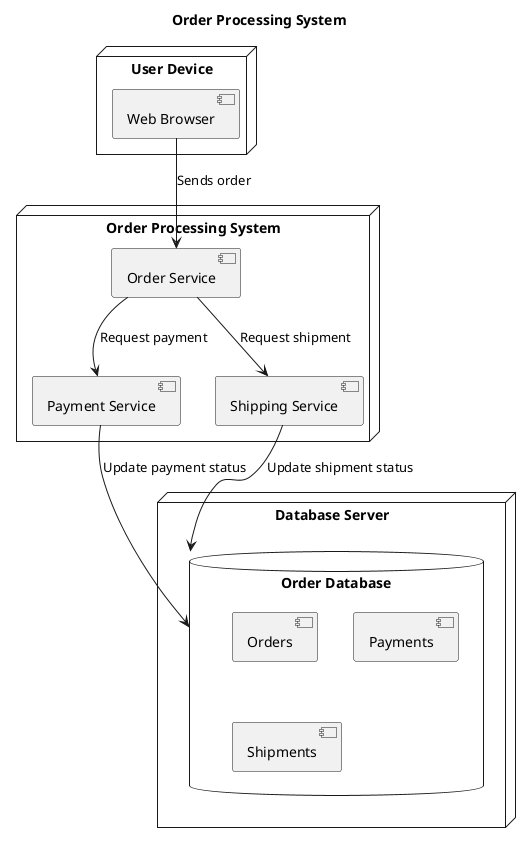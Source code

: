 @startuml Deployment Diagram

title Order Processing System

node "User Device" {
    [Web Browser]
}

node "Order Processing System" {
    [Order Service]
    [Payment Service]
    [Shipping Service]
}

node "Database Server" {
    database "Order Database" {
        [Orders]
        [Payments]
        [Shipments]
    }
}

[Web Browser] --> [Order Service] : Sends order
[Order Service] --> [Payment Service] : Request payment
[Payment Service] --> [Order Database] : Update payment status
[Order Service] --> [Shipping Service] : Request shipment
[Shipping Service] --> [Order Database] : Update shipment status

@endyaml
